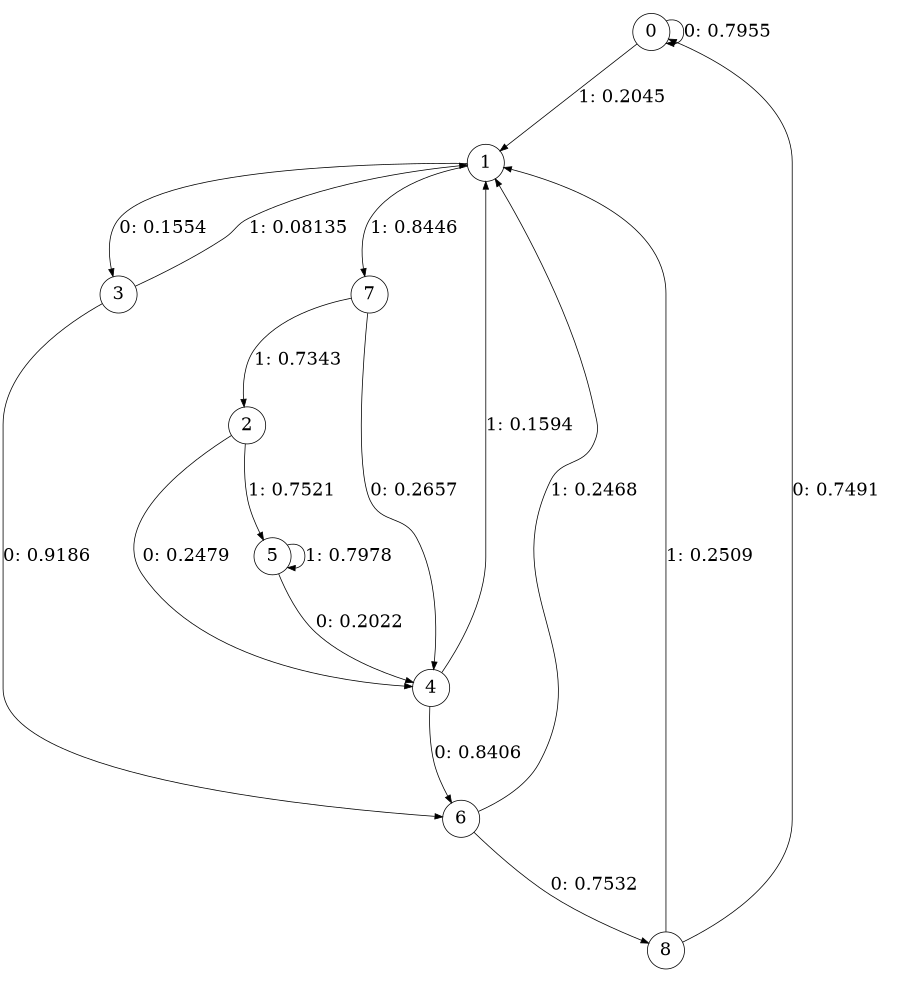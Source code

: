 digraph "ch11randomL5" {
size = "6,8.5";
ratio = "fill";
node [shape = circle];
node [fontsize = 24];
edge [fontsize = 24];
0 -> 0 [label = "0: 0.7955   "];
0 -> 1 [label = "1: 0.2045   "];
1 -> 3 [label = "0: 0.1554   "];
1 -> 7 [label = "1: 0.8446   "];
2 -> 4 [label = "0: 0.2479   "];
2 -> 5 [label = "1: 0.7521   "];
3 -> 6 [label = "0: 0.9186   "];
3 -> 1 [label = "1: 0.08135  "];
4 -> 6 [label = "0: 0.8406   "];
4 -> 1 [label = "1: 0.1594   "];
5 -> 4 [label = "0: 0.2022   "];
5 -> 5 [label = "1: 0.7978   "];
6 -> 8 [label = "0: 0.7532   "];
6 -> 1 [label = "1: 0.2468   "];
7 -> 4 [label = "0: 0.2657   "];
7 -> 2 [label = "1: 0.7343   "];
8 -> 0 [label = "0: 0.7491   "];
8 -> 1 [label = "1: 0.2509   "];
}